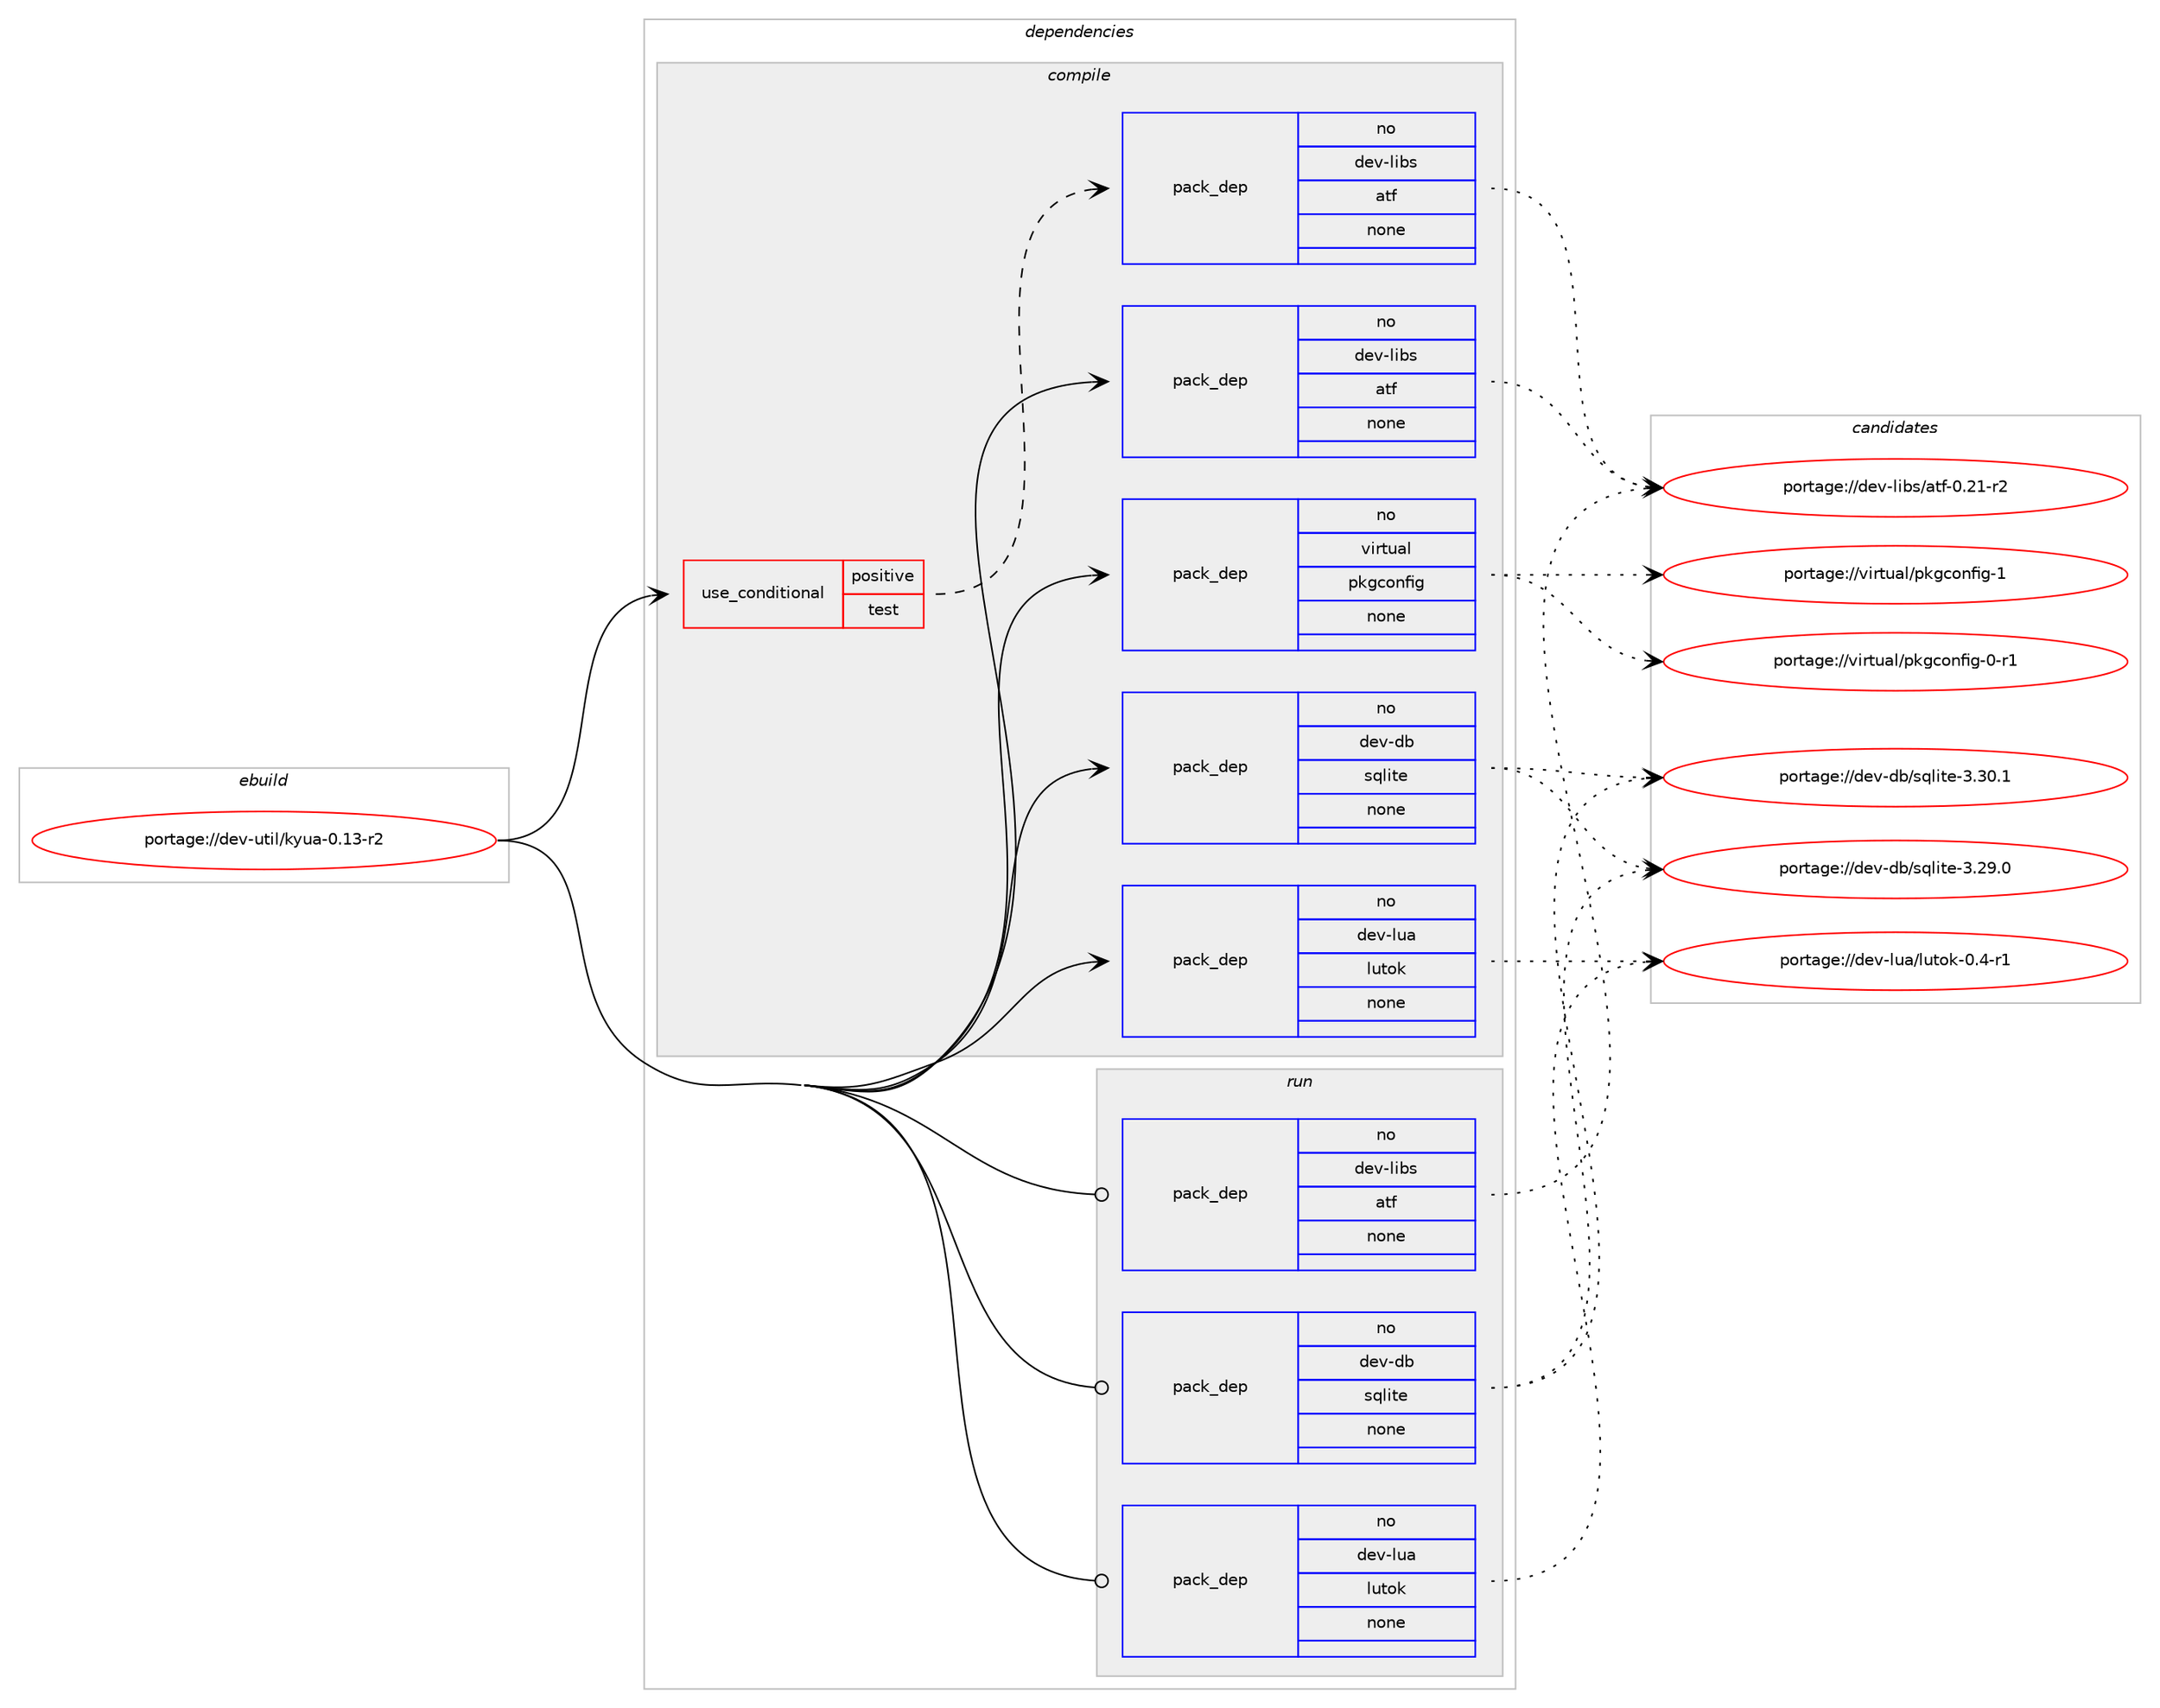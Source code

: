 digraph prolog {

# *************
# Graph options
# *************

newrank=true;
concentrate=true;
compound=true;
graph [rankdir=LR,fontname=Helvetica,fontsize=10,ranksep=1.5];#, ranksep=2.5, nodesep=0.2];
edge  [arrowhead=vee];
node  [fontname=Helvetica,fontsize=10];

# **********
# The ebuild
# **********

subgraph cluster_leftcol {
color=gray;
label=<<i>ebuild</i>>;
id [label="portage://dev-util/kyua-0.13-r2", color=red, width=4, href="../dev-util/kyua-0.13-r2.svg"];
}

# ****************
# The dependencies
# ****************

subgraph cluster_midcol {
color=gray;
label=<<i>dependencies</i>>;
subgraph cluster_compile {
fillcolor="#eeeeee";
style=filled;
label=<<i>compile</i>>;
subgraph cond62218 {
dependency299874 [label=<<TABLE BORDER="0" CELLBORDER="1" CELLSPACING="0" CELLPADDING="4"><TR><TD ROWSPAN="3" CELLPADDING="10">use_conditional</TD></TR><TR><TD>positive</TD></TR><TR><TD>test</TD></TR></TABLE>>, shape=none, color=red];
subgraph pack233047 {
dependency299875 [label=<<TABLE BORDER="0" CELLBORDER="1" CELLSPACING="0" CELLPADDING="4" WIDTH="220"><TR><TD ROWSPAN="6" CELLPADDING="30">pack_dep</TD></TR><TR><TD WIDTH="110">no</TD></TR><TR><TD>dev-libs</TD></TR><TR><TD>atf</TD></TR><TR><TD>none</TD></TR><TR><TD></TD></TR></TABLE>>, shape=none, color=blue];
}
dependency299874:e -> dependency299875:w [weight=20,style="dashed",arrowhead="vee"];
}
id:e -> dependency299874:w [weight=20,style="solid",arrowhead="vee"];
subgraph pack233048 {
dependency299876 [label=<<TABLE BORDER="0" CELLBORDER="1" CELLSPACING="0" CELLPADDING="4" WIDTH="220"><TR><TD ROWSPAN="6" CELLPADDING="30">pack_dep</TD></TR><TR><TD WIDTH="110">no</TD></TR><TR><TD>dev-db</TD></TR><TR><TD>sqlite</TD></TR><TR><TD>none</TD></TR><TR><TD></TD></TR></TABLE>>, shape=none, color=blue];
}
id:e -> dependency299876:w [weight=20,style="solid",arrowhead="vee"];
subgraph pack233049 {
dependency299877 [label=<<TABLE BORDER="0" CELLBORDER="1" CELLSPACING="0" CELLPADDING="4" WIDTH="220"><TR><TD ROWSPAN="6" CELLPADDING="30">pack_dep</TD></TR><TR><TD WIDTH="110">no</TD></TR><TR><TD>dev-libs</TD></TR><TR><TD>atf</TD></TR><TR><TD>none</TD></TR><TR><TD></TD></TR></TABLE>>, shape=none, color=blue];
}
id:e -> dependency299877:w [weight=20,style="solid",arrowhead="vee"];
subgraph pack233050 {
dependency299878 [label=<<TABLE BORDER="0" CELLBORDER="1" CELLSPACING="0" CELLPADDING="4" WIDTH="220"><TR><TD ROWSPAN="6" CELLPADDING="30">pack_dep</TD></TR><TR><TD WIDTH="110">no</TD></TR><TR><TD>dev-lua</TD></TR><TR><TD>lutok</TD></TR><TR><TD>none</TD></TR><TR><TD></TD></TR></TABLE>>, shape=none, color=blue];
}
id:e -> dependency299878:w [weight=20,style="solid",arrowhead="vee"];
subgraph pack233051 {
dependency299879 [label=<<TABLE BORDER="0" CELLBORDER="1" CELLSPACING="0" CELLPADDING="4" WIDTH="220"><TR><TD ROWSPAN="6" CELLPADDING="30">pack_dep</TD></TR><TR><TD WIDTH="110">no</TD></TR><TR><TD>virtual</TD></TR><TR><TD>pkgconfig</TD></TR><TR><TD>none</TD></TR><TR><TD></TD></TR></TABLE>>, shape=none, color=blue];
}
id:e -> dependency299879:w [weight=20,style="solid",arrowhead="vee"];
}
subgraph cluster_compileandrun {
fillcolor="#eeeeee";
style=filled;
label=<<i>compile and run</i>>;
}
subgraph cluster_run {
fillcolor="#eeeeee";
style=filled;
label=<<i>run</i>>;
subgraph pack233052 {
dependency299880 [label=<<TABLE BORDER="0" CELLBORDER="1" CELLSPACING="0" CELLPADDING="4" WIDTH="220"><TR><TD ROWSPAN="6" CELLPADDING="30">pack_dep</TD></TR><TR><TD WIDTH="110">no</TD></TR><TR><TD>dev-db</TD></TR><TR><TD>sqlite</TD></TR><TR><TD>none</TD></TR><TR><TD></TD></TR></TABLE>>, shape=none, color=blue];
}
id:e -> dependency299880:w [weight=20,style="solid",arrowhead="odot"];
subgraph pack233053 {
dependency299881 [label=<<TABLE BORDER="0" CELLBORDER="1" CELLSPACING="0" CELLPADDING="4" WIDTH="220"><TR><TD ROWSPAN="6" CELLPADDING="30">pack_dep</TD></TR><TR><TD WIDTH="110">no</TD></TR><TR><TD>dev-libs</TD></TR><TR><TD>atf</TD></TR><TR><TD>none</TD></TR><TR><TD></TD></TR></TABLE>>, shape=none, color=blue];
}
id:e -> dependency299881:w [weight=20,style="solid",arrowhead="odot"];
subgraph pack233054 {
dependency299882 [label=<<TABLE BORDER="0" CELLBORDER="1" CELLSPACING="0" CELLPADDING="4" WIDTH="220"><TR><TD ROWSPAN="6" CELLPADDING="30">pack_dep</TD></TR><TR><TD WIDTH="110">no</TD></TR><TR><TD>dev-lua</TD></TR><TR><TD>lutok</TD></TR><TR><TD>none</TD></TR><TR><TD></TD></TR></TABLE>>, shape=none, color=blue];
}
id:e -> dependency299882:w [weight=20,style="solid",arrowhead="odot"];
}
}

# **************
# The candidates
# **************

subgraph cluster_choices {
rank=same;
color=gray;
label=<<i>candidates</i>>;

subgraph choice233047 {
color=black;
nodesep=1;
choice1001011184510810598115479711610245484650494511450 [label="portage://dev-libs/atf-0.21-r2", color=red, width=4,href="../dev-libs/atf-0.21-r2.svg"];
dependency299875:e -> choice1001011184510810598115479711610245484650494511450:w [style=dotted,weight="100"];
}
subgraph choice233048 {
color=black;
nodesep=1;
choice10010111845100984711511310810511610145514651484649 [label="portage://dev-db/sqlite-3.30.1", color=red, width=4,href="../dev-db/sqlite-3.30.1.svg"];
choice10010111845100984711511310810511610145514650574648 [label="portage://dev-db/sqlite-3.29.0", color=red, width=4,href="../dev-db/sqlite-3.29.0.svg"];
dependency299876:e -> choice10010111845100984711511310810511610145514651484649:w [style=dotted,weight="100"];
dependency299876:e -> choice10010111845100984711511310810511610145514650574648:w [style=dotted,weight="100"];
}
subgraph choice233049 {
color=black;
nodesep=1;
choice1001011184510810598115479711610245484650494511450 [label="portage://dev-libs/atf-0.21-r2", color=red, width=4,href="../dev-libs/atf-0.21-r2.svg"];
dependency299877:e -> choice1001011184510810598115479711610245484650494511450:w [style=dotted,weight="100"];
}
subgraph choice233050 {
color=black;
nodesep=1;
choice100101118451081179747108117116111107454846524511449 [label="portage://dev-lua/lutok-0.4-r1", color=red, width=4,href="../dev-lua/lutok-0.4-r1.svg"];
dependency299878:e -> choice100101118451081179747108117116111107454846524511449:w [style=dotted,weight="100"];
}
subgraph choice233051 {
color=black;
nodesep=1;
choice1181051141161179710847112107103991111101021051034549 [label="portage://virtual/pkgconfig-1", color=red, width=4,href="../virtual/pkgconfig-1.svg"];
choice11810511411611797108471121071039911111010210510345484511449 [label="portage://virtual/pkgconfig-0-r1", color=red, width=4,href="../virtual/pkgconfig-0-r1.svg"];
dependency299879:e -> choice1181051141161179710847112107103991111101021051034549:w [style=dotted,weight="100"];
dependency299879:e -> choice11810511411611797108471121071039911111010210510345484511449:w [style=dotted,weight="100"];
}
subgraph choice233052 {
color=black;
nodesep=1;
choice10010111845100984711511310810511610145514651484649 [label="portage://dev-db/sqlite-3.30.1", color=red, width=4,href="../dev-db/sqlite-3.30.1.svg"];
choice10010111845100984711511310810511610145514650574648 [label="portage://dev-db/sqlite-3.29.0", color=red, width=4,href="../dev-db/sqlite-3.29.0.svg"];
dependency299880:e -> choice10010111845100984711511310810511610145514651484649:w [style=dotted,weight="100"];
dependency299880:e -> choice10010111845100984711511310810511610145514650574648:w [style=dotted,weight="100"];
}
subgraph choice233053 {
color=black;
nodesep=1;
choice1001011184510810598115479711610245484650494511450 [label="portage://dev-libs/atf-0.21-r2", color=red, width=4,href="../dev-libs/atf-0.21-r2.svg"];
dependency299881:e -> choice1001011184510810598115479711610245484650494511450:w [style=dotted,weight="100"];
}
subgraph choice233054 {
color=black;
nodesep=1;
choice100101118451081179747108117116111107454846524511449 [label="portage://dev-lua/lutok-0.4-r1", color=red, width=4,href="../dev-lua/lutok-0.4-r1.svg"];
dependency299882:e -> choice100101118451081179747108117116111107454846524511449:w [style=dotted,weight="100"];
}
}

}
